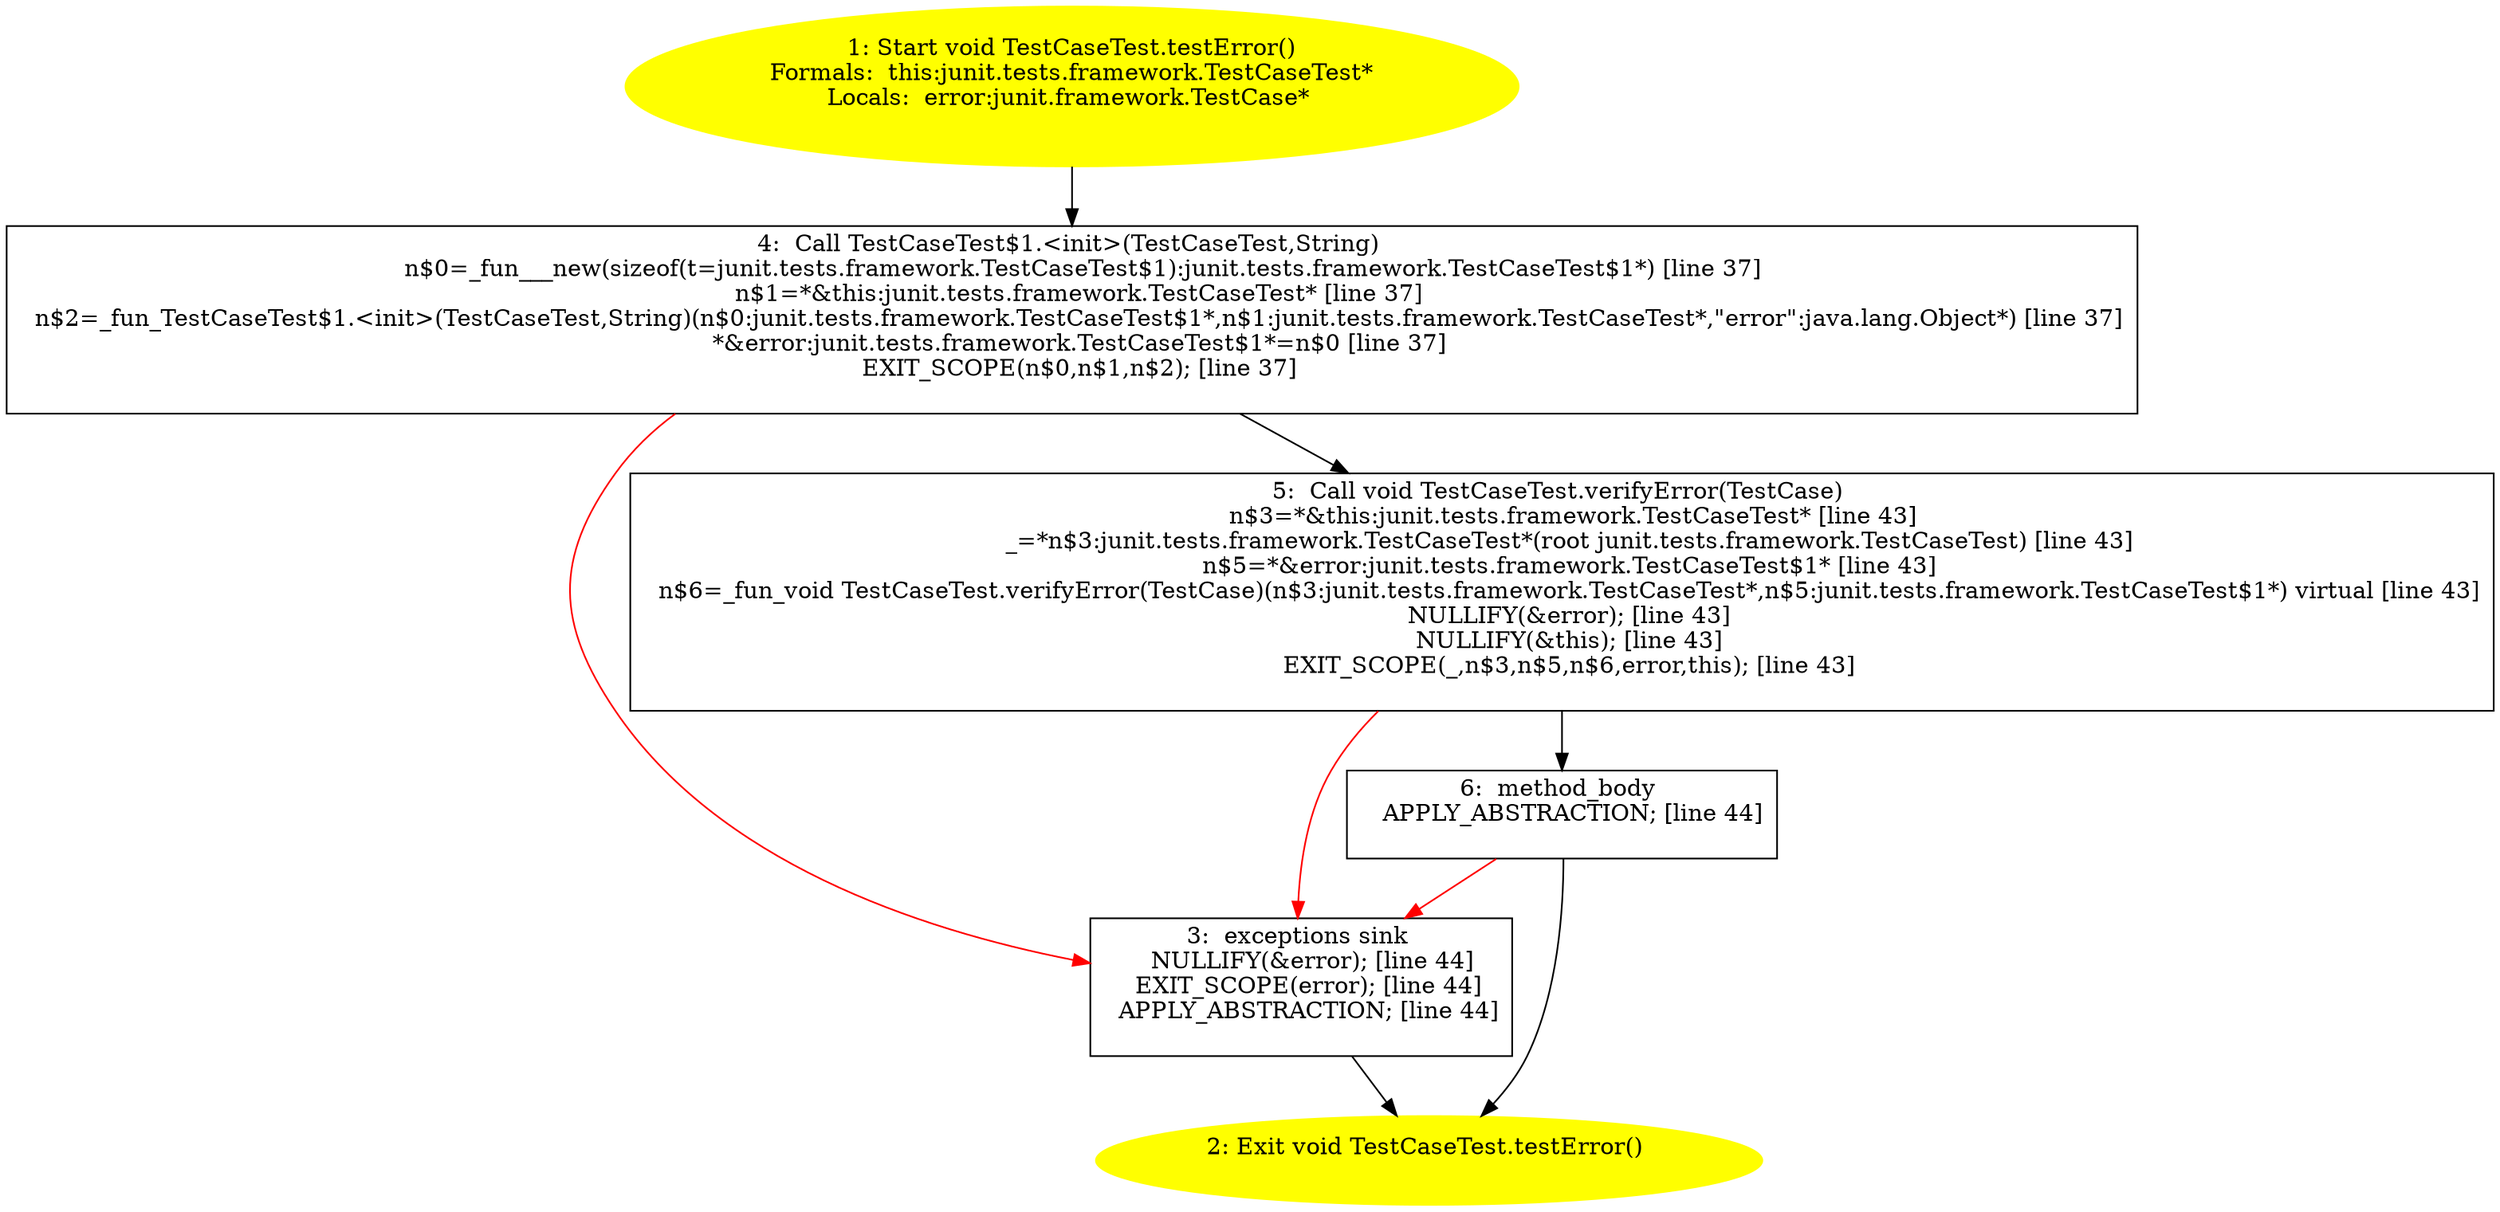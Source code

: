 /* @generated */
digraph cfg {
"junit.tests.framework.TestCaseTest.testError():void.66eba2033ed76ad87ae9d3a827caa0ee_1" [label="1: Start void TestCaseTest.testError()\nFormals:  this:junit.tests.framework.TestCaseTest*\nLocals:  error:junit.framework.TestCase* \n  " color=yellow style=filled]
	

	 "junit.tests.framework.TestCaseTest.testError():void.66eba2033ed76ad87ae9d3a827caa0ee_1" -> "junit.tests.framework.TestCaseTest.testError():void.66eba2033ed76ad87ae9d3a827caa0ee_4" ;
"junit.tests.framework.TestCaseTest.testError():void.66eba2033ed76ad87ae9d3a827caa0ee_2" [label="2: Exit void TestCaseTest.testError() \n  " color=yellow style=filled]
	

"junit.tests.framework.TestCaseTest.testError():void.66eba2033ed76ad87ae9d3a827caa0ee_3" [label="3:  exceptions sink \n   NULLIFY(&error); [line 44]\n  EXIT_SCOPE(error); [line 44]\n  APPLY_ABSTRACTION; [line 44]\n " shape="box"]
	

	 "junit.tests.framework.TestCaseTest.testError():void.66eba2033ed76ad87ae9d3a827caa0ee_3" -> "junit.tests.framework.TestCaseTest.testError():void.66eba2033ed76ad87ae9d3a827caa0ee_2" ;
"junit.tests.framework.TestCaseTest.testError():void.66eba2033ed76ad87ae9d3a827caa0ee_4" [label="4:  Call TestCaseTest$1.<init>(TestCaseTest,String) \n   n$0=_fun___new(sizeof(t=junit.tests.framework.TestCaseTest$1):junit.tests.framework.TestCaseTest$1*) [line 37]\n  n$1=*&this:junit.tests.framework.TestCaseTest* [line 37]\n  n$2=_fun_TestCaseTest$1.<init>(TestCaseTest,String)(n$0:junit.tests.framework.TestCaseTest$1*,n$1:junit.tests.framework.TestCaseTest*,\"error\":java.lang.Object*) [line 37]\n  *&error:junit.tests.framework.TestCaseTest$1*=n$0 [line 37]\n  EXIT_SCOPE(n$0,n$1,n$2); [line 37]\n " shape="box"]
	

	 "junit.tests.framework.TestCaseTest.testError():void.66eba2033ed76ad87ae9d3a827caa0ee_4" -> "junit.tests.framework.TestCaseTest.testError():void.66eba2033ed76ad87ae9d3a827caa0ee_5" ;
	 "junit.tests.framework.TestCaseTest.testError():void.66eba2033ed76ad87ae9d3a827caa0ee_4" -> "junit.tests.framework.TestCaseTest.testError():void.66eba2033ed76ad87ae9d3a827caa0ee_3" [color="red" ];
"junit.tests.framework.TestCaseTest.testError():void.66eba2033ed76ad87ae9d3a827caa0ee_5" [label="5:  Call void TestCaseTest.verifyError(TestCase) \n   n$3=*&this:junit.tests.framework.TestCaseTest* [line 43]\n  _=*n$3:junit.tests.framework.TestCaseTest*(root junit.tests.framework.TestCaseTest) [line 43]\n  n$5=*&error:junit.tests.framework.TestCaseTest$1* [line 43]\n  n$6=_fun_void TestCaseTest.verifyError(TestCase)(n$3:junit.tests.framework.TestCaseTest*,n$5:junit.tests.framework.TestCaseTest$1*) virtual [line 43]\n  NULLIFY(&error); [line 43]\n  NULLIFY(&this); [line 43]\n  EXIT_SCOPE(_,n$3,n$5,n$6,error,this); [line 43]\n " shape="box"]
	

	 "junit.tests.framework.TestCaseTest.testError():void.66eba2033ed76ad87ae9d3a827caa0ee_5" -> "junit.tests.framework.TestCaseTest.testError():void.66eba2033ed76ad87ae9d3a827caa0ee_6" ;
	 "junit.tests.framework.TestCaseTest.testError():void.66eba2033ed76ad87ae9d3a827caa0ee_5" -> "junit.tests.framework.TestCaseTest.testError():void.66eba2033ed76ad87ae9d3a827caa0ee_3" [color="red" ];
"junit.tests.framework.TestCaseTest.testError():void.66eba2033ed76ad87ae9d3a827caa0ee_6" [label="6:  method_body \n   APPLY_ABSTRACTION; [line 44]\n " shape="box"]
	

	 "junit.tests.framework.TestCaseTest.testError():void.66eba2033ed76ad87ae9d3a827caa0ee_6" -> "junit.tests.framework.TestCaseTest.testError():void.66eba2033ed76ad87ae9d3a827caa0ee_2" ;
	 "junit.tests.framework.TestCaseTest.testError():void.66eba2033ed76ad87ae9d3a827caa0ee_6" -> "junit.tests.framework.TestCaseTest.testError():void.66eba2033ed76ad87ae9d3a827caa0ee_3" [color="red" ];
}
